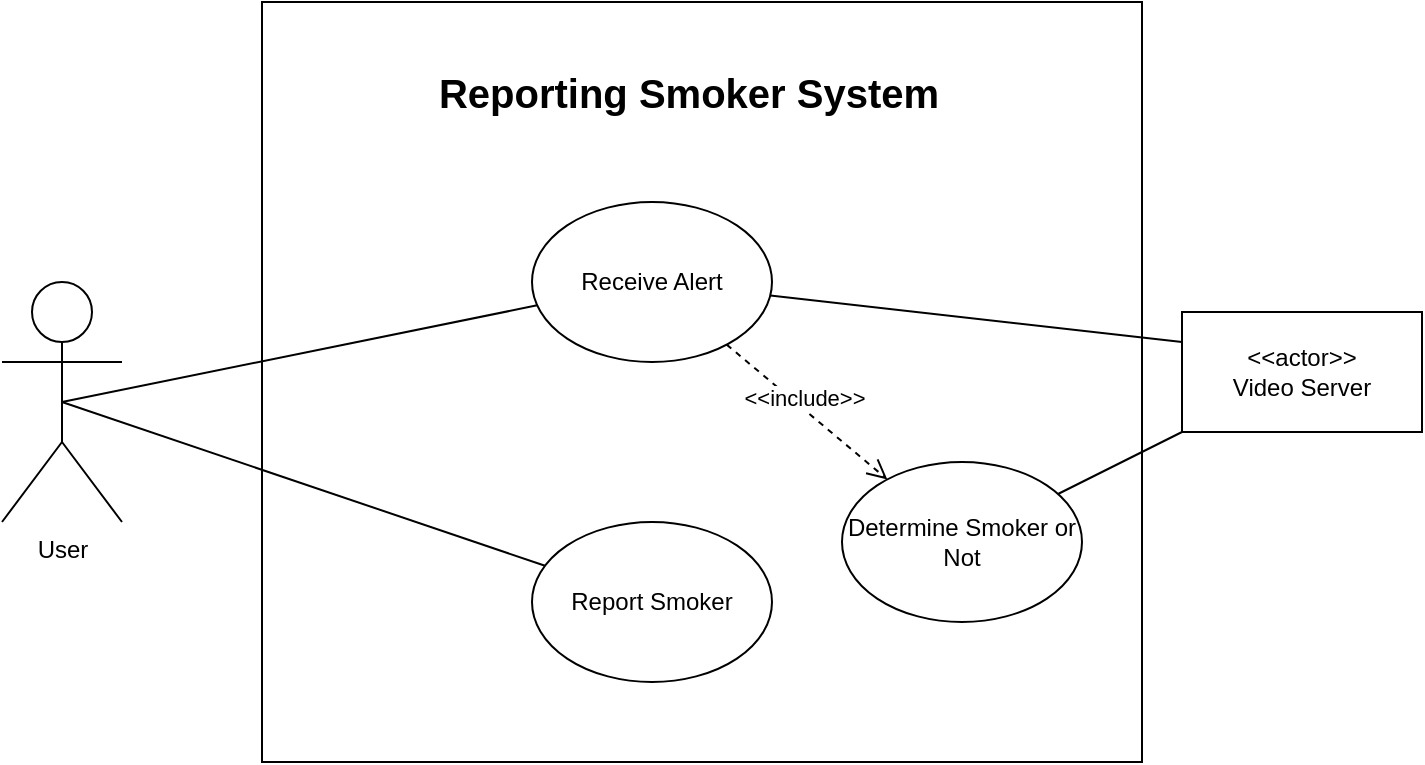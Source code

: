 <mxfile version="10.6.0" type="github"><diagram id="kewm2XhZnPPXTwYuKsBn" name="Page-1"><mxGraphModel dx="754" dy="467" grid="1" gridSize="10" guides="1" tooltips="1" connect="1" arrows="1" fold="1" page="1" pageScale="1" pageWidth="827" pageHeight="1169" math="0" shadow="0"><root><mxCell id="0"/><mxCell id="1" parent="0"/><mxCell id="GFjl0MT5L9THmApuPPmF-1" value="" style="rounded=0;whiteSpace=wrap;html=1;" vertex="1" parent="1"><mxGeometry x="170" y="160" width="440" height="380" as="geometry"/></mxCell><mxCell id="GFjl0MT5L9THmApuPPmF-3" value="User" style="shape=umlActor;verticalLabelPosition=bottom;labelBackgroundColor=#ffffff;verticalAlign=top;html=1;outlineConnect=0;" vertex="1" parent="1"><mxGeometry x="40" y="300" width="60" height="120" as="geometry"/></mxCell><mxCell id="GFjl0MT5L9THmApuPPmF-4" value="&lt;b&gt;&lt;font style=&quot;font-size: 20px&quot;&gt;Reporting Smoker System&lt;/font&gt;&lt;/b&gt;" style="text;html=1;strokeColor=none;fillColor=none;align=center;verticalAlign=middle;whiteSpace=wrap;rounded=0;" vertex="1" parent="1"><mxGeometry x="177" y="170" width="413" height="70" as="geometry"/></mxCell><mxCell id="GFjl0MT5L9THmApuPPmF-6" value="&lt;div&gt;&amp;lt;&amp;lt;actor&amp;gt;&amp;gt;&lt;/div&gt;&lt;div&gt;Video Server&lt;br&gt;&lt;/div&gt;" style="rounded=0;whiteSpace=wrap;html=1;" vertex="1" parent="1"><mxGeometry x="630" y="315" width="120" height="60" as="geometry"/></mxCell><mxCell id="GFjl0MT5L9THmApuPPmF-9" value="" style="endArrow=none;html=1;exitX=0.5;exitY=0.5;exitDx=0;exitDy=0;exitPerimeter=0;" edge="1" parent="1" target="GFjl0MT5L9THmApuPPmF-18" source="GFjl0MT5L9THmApuPPmF-3"><mxGeometry width="50" height="50" relative="1" as="geometry"><mxPoint x="100" y="320" as="sourcePoint"/><mxPoint x="195" y="285" as="targetPoint"/></mxGeometry></mxCell><mxCell id="GFjl0MT5L9THmApuPPmF-12" value="&amp;lt;&amp;lt;include&amp;gt;&amp;gt;" style="html=1;verticalAlign=bottom;endArrow=open;dashed=1;endSize=8;" edge="1" parent="1" source="GFjl0MT5L9THmApuPPmF-18" target="GFjl0MT5L9THmApuPPmF-22"><mxGeometry y="-3" relative="1" as="geometry"><mxPoint x="463.5" y="489.5" as="sourcePoint"/><mxPoint x="281.401" y="451.048" as="targetPoint"/><mxPoint as="offset"/></mxGeometry></mxCell><mxCell id="GFjl0MT5L9THmApuPPmF-18" value="Receive Alert&lt;br&gt;" style="ellipse;whiteSpace=wrap;html=1;" vertex="1" parent="1"><mxGeometry x="305" y="260" width="120" height="80" as="geometry"/></mxCell><mxCell id="GFjl0MT5L9THmApuPPmF-20" value="" style="endArrow=none;html=1;entryX=0;entryY=0.25;entryDx=0;entryDy=0;" edge="1" parent="1" source="GFjl0MT5L9THmApuPPmF-18" target="GFjl0MT5L9THmApuPPmF-6"><mxGeometry width="50" height="50" relative="1" as="geometry"><mxPoint x="177" y="403" as="sourcePoint"/><mxPoint x="287.913" y="389.951" as="targetPoint"/></mxGeometry></mxCell><mxCell id="GFjl0MT5L9THmApuPPmF-22" value="Determine Smoker or Not" style="ellipse;whiteSpace=wrap;html=1;" vertex="1" parent="1"><mxGeometry x="460" y="390" width="120" height="80" as="geometry"/></mxCell><mxCell id="GFjl0MT5L9THmApuPPmF-24" value="Report Smoker" style="ellipse;whiteSpace=wrap;html=1;" vertex="1" parent="1"><mxGeometry x="305" y="420" width="120" height="80" as="geometry"/></mxCell><mxCell id="GFjl0MT5L9THmApuPPmF-25" value="" style="endArrow=none;html=1;" edge="1" parent="1" source="GFjl0MT5L9THmApuPPmF-22" target="GFjl0MT5L9THmApuPPmF-6"><mxGeometry width="50" height="50" relative="1" as="geometry"><mxPoint x="453.472" y="281.219" as="sourcePoint"/><mxPoint x="640" y="285" as="targetPoint"/></mxGeometry></mxCell><mxCell id="GFjl0MT5L9THmApuPPmF-26" value="" style="endArrow=none;html=1;exitX=0.5;exitY=0.5;exitDx=0;exitDy=0;exitPerimeter=0;" edge="1" parent="1" source="GFjl0MT5L9THmApuPPmF-3" target="GFjl0MT5L9THmApuPPmF-24"><mxGeometry width="50" height="50" relative="1" as="geometry"><mxPoint x="110" y="330" as="sourcePoint"/><mxPoint x="333.689" y="318.17" as="targetPoint"/></mxGeometry></mxCell></root></mxGraphModel></diagram></mxfile>